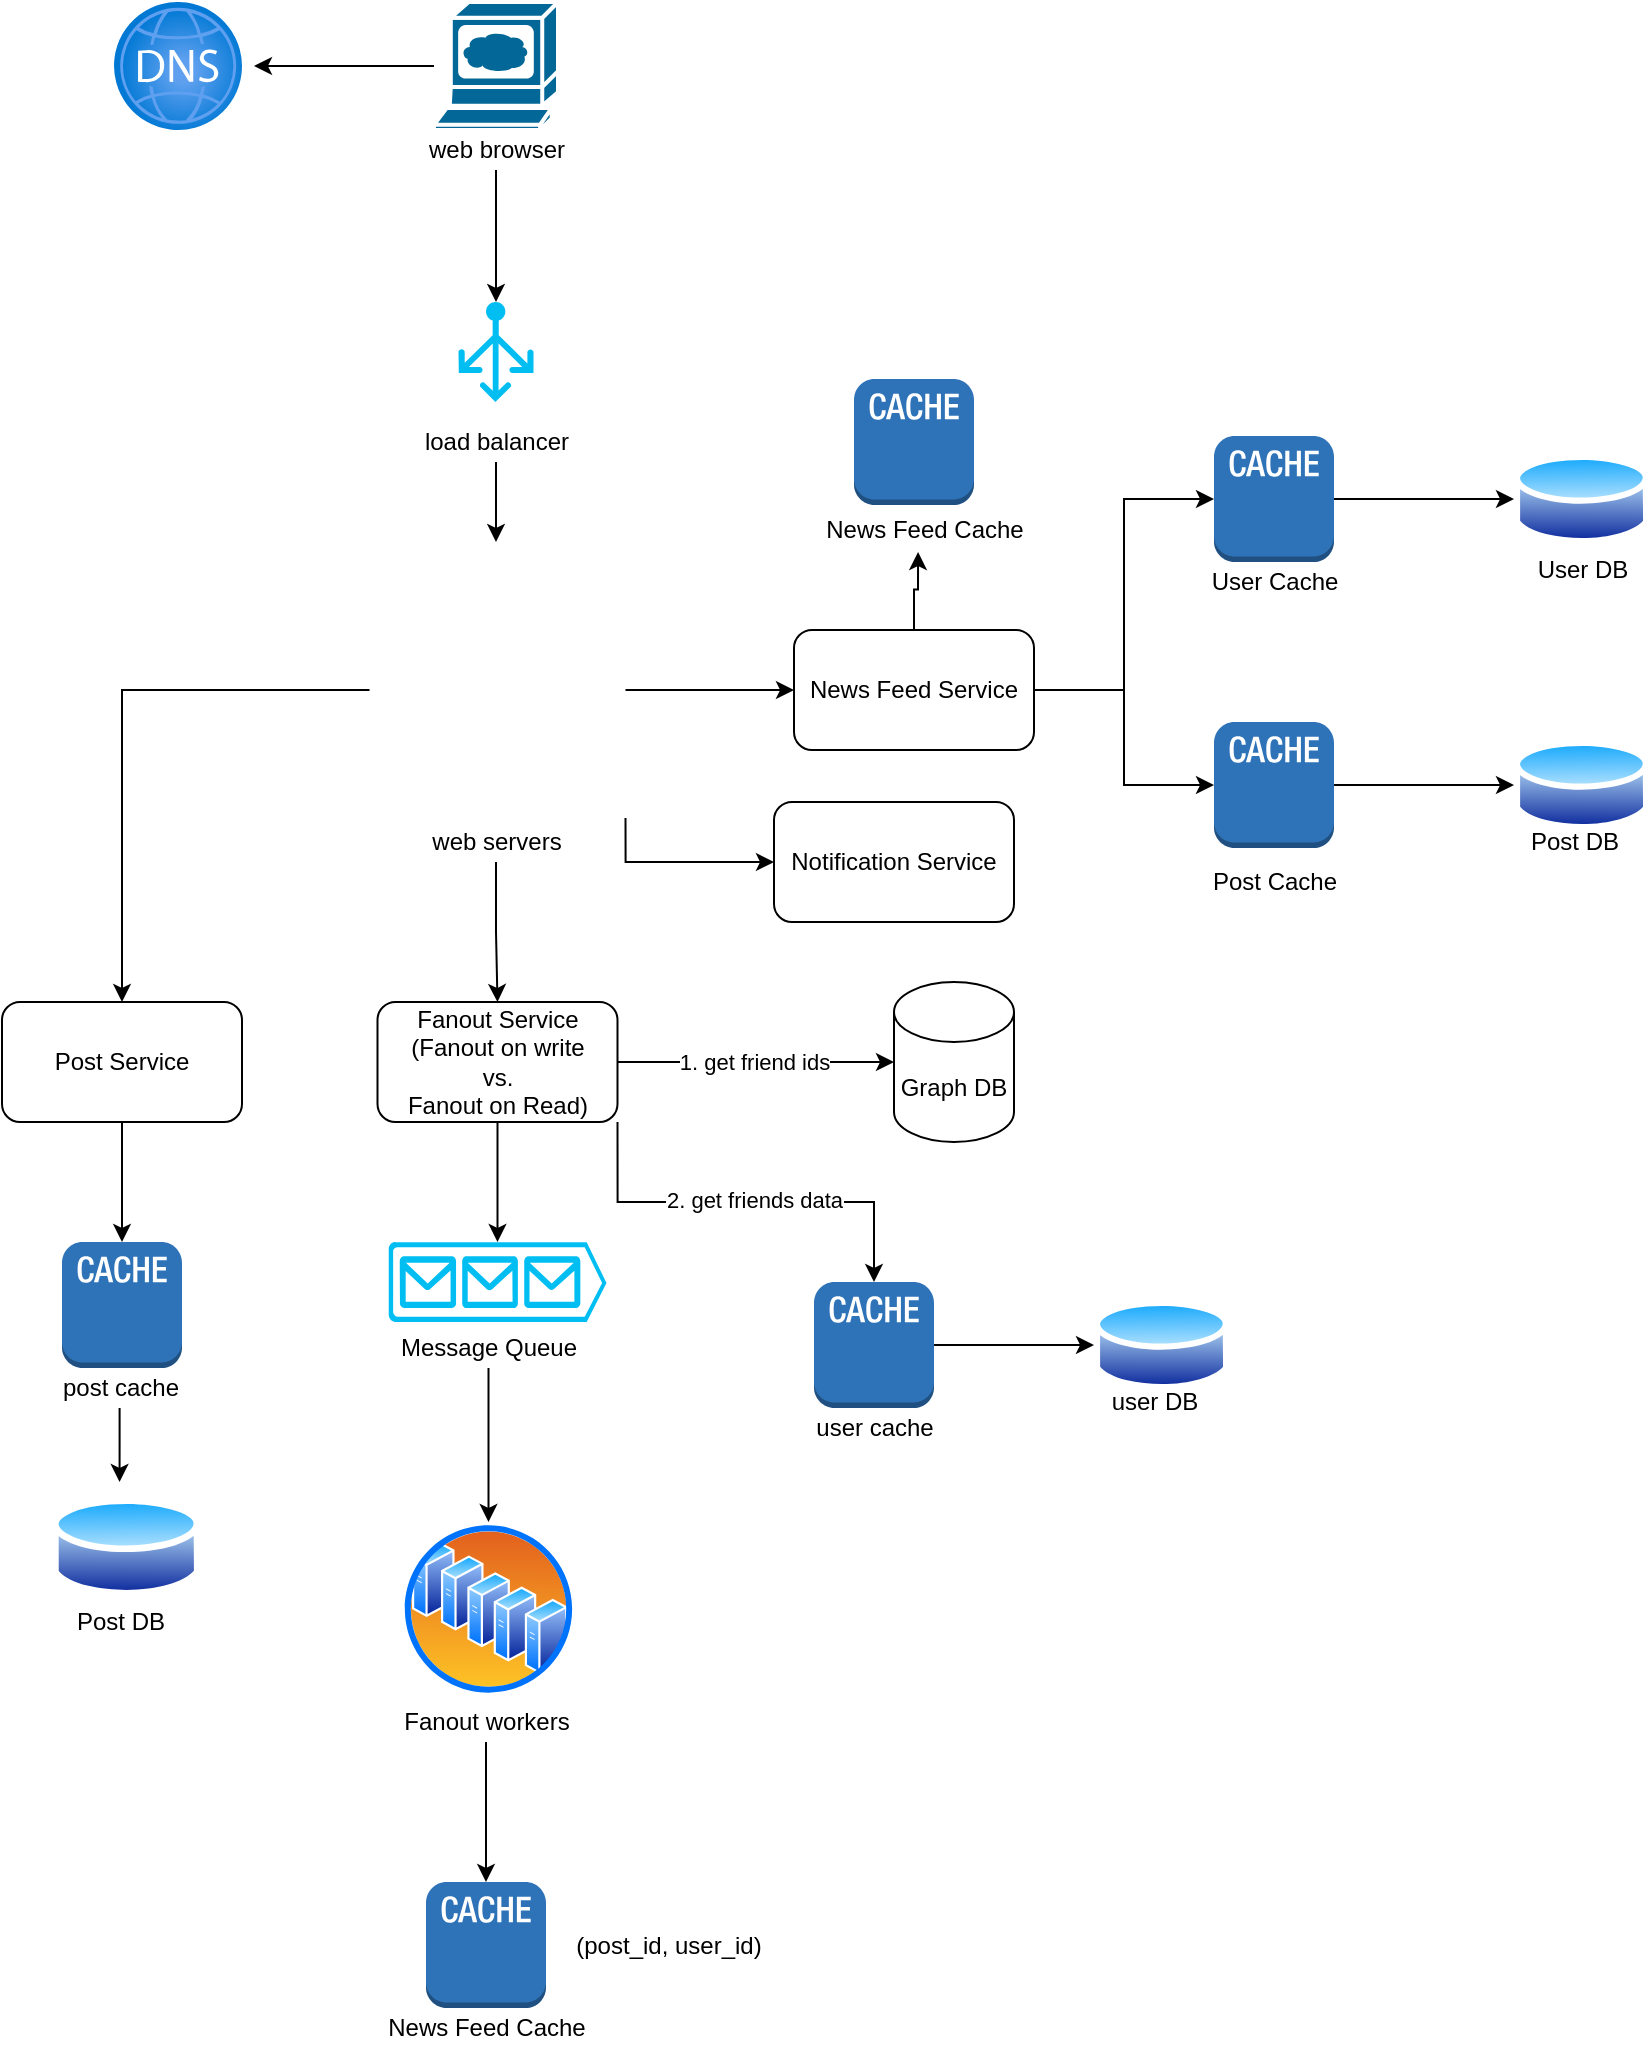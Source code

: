 <mxfile version="17.4.4" type="github">
  <diagram id="4cCKLbDu2Ntrc-mVVSZb" name="Page-1">
    <mxGraphModel dx="1226" dy="1129" grid="1" gridSize="10" guides="1" tooltips="1" connect="1" arrows="1" fold="1" page="1" pageScale="1" pageWidth="850" pageHeight="1100" math="0" shadow="0">
      <root>
        <mxCell id="0" />
        <mxCell id="1" parent="0" />
        <mxCell id="fDrAR6Ka62goLLIewrtq-10" style="edgeStyle=orthogonalEdgeStyle;rounded=0;orthogonalLoop=1;jettySize=auto;html=1;" edge="1" parent="1" source="wFmW60XCWzOWadYCHSVF-1">
          <mxGeometry relative="1" as="geometry">
            <mxPoint x="210" y="122" as="targetPoint" />
          </mxGeometry>
        </mxCell>
        <mxCell id="wFmW60XCWzOWadYCHSVF-1" value="" style="shape=mxgraph.cisco.computers_and_peripherals.web_browser;html=1;pointerEvents=1;dashed=0;fillColor=#036897;strokeColor=#ffffff;strokeWidth=2;verticalLabelPosition=bottom;verticalAlign=top;align=center;outlineConnect=0;" parent="1" vertex="1">
          <mxGeometry x="300" y="90" width="62" height="64" as="geometry" />
        </mxCell>
        <mxCell id="wFmW60XCWzOWadYCHSVF-2" value="" style="aspect=fixed;html=1;points=[];align=center;image;fontSize=12;image=img/lib/azure2/networking/DNS_Zones.svg;" parent="1" vertex="1">
          <mxGeometry x="140" y="90" width="64" height="64" as="geometry" />
        </mxCell>
        <mxCell id="wFmW60XCWzOWadYCHSVF-3" value="" style="verticalLabelPosition=bottom;html=1;verticalAlign=top;align=center;strokeColor=none;fillColor=#00BEF2;shape=mxgraph.azure.load_balancer_generic;pointerEvents=1;" parent="1" vertex="1">
          <mxGeometry x="312.25" y="240" width="37.5" height="50" as="geometry" />
        </mxCell>
        <mxCell id="fDrAR6Ka62goLLIewrtq-13" style="edgeStyle=orthogonalEdgeStyle;rounded=0;orthogonalLoop=1;jettySize=auto;html=1;entryX=0.5;entryY=0;entryDx=0;entryDy=0;" edge="1" parent="1" source="wFmW60XCWzOWadYCHSVF-4" target="wFmW60XCWzOWadYCHSVF-5">
          <mxGeometry relative="1" as="geometry" />
        </mxCell>
        <mxCell id="fDrAR6Ka62goLLIewrtq-38" style="edgeStyle=orthogonalEdgeStyle;rounded=0;orthogonalLoop=1;jettySize=auto;html=1;exitX=1;exitY=1;exitDx=0;exitDy=0;" edge="1" parent="1" source="wFmW60XCWzOWadYCHSVF-4" target="wFmW60XCWzOWadYCHSVF-7">
          <mxGeometry relative="1" as="geometry" />
        </mxCell>
        <mxCell id="fDrAR6Ka62goLLIewrtq-42" style="edgeStyle=orthogonalEdgeStyle;rounded=0;orthogonalLoop=1;jettySize=auto;html=1;" edge="1" parent="1" source="wFmW60XCWzOWadYCHSVF-4" target="fDrAR6Ka62goLLIewrtq-41">
          <mxGeometry relative="1" as="geometry" />
        </mxCell>
        <mxCell id="wFmW60XCWzOWadYCHSVF-4" value="" style="shape=image;html=1;verticalAlign=top;verticalLabelPosition=bottom;labelBackgroundColor=#ffffff;imageAspect=0;aspect=fixed;image=https://cdn2.iconfinder.com/data/icons/whcompare-isometric-web-hosting-servers/50/server-transfer-128.png" parent="1" vertex="1">
          <mxGeometry x="267.75" y="370" width="128" height="128" as="geometry" />
        </mxCell>
        <mxCell id="fDrAR6Ka62goLLIewrtq-14" style="edgeStyle=orthogonalEdgeStyle;rounded=0;orthogonalLoop=1;jettySize=auto;html=1;entryX=0.5;entryY=0;entryDx=0;entryDy=0;entryPerimeter=0;" edge="1" parent="1" source="wFmW60XCWzOWadYCHSVF-5" target="fDrAR6Ka62goLLIewrtq-1">
          <mxGeometry relative="1" as="geometry" />
        </mxCell>
        <mxCell id="wFmW60XCWzOWadYCHSVF-5" value="Post Service" style="rounded=1;whiteSpace=wrap;html=1;" parent="1" vertex="1">
          <mxGeometry x="84" y="590" width="120" height="60" as="geometry" />
        </mxCell>
        <mxCell id="fDrAR6Ka62goLLIewrtq-17" style="edgeStyle=orthogonalEdgeStyle;rounded=0;orthogonalLoop=1;jettySize=auto;html=1;entryX=0.5;entryY=0;entryDx=0;entryDy=0;entryPerimeter=0;" edge="1" parent="1" source="wFmW60XCWzOWadYCHSVF-6" target="fDrAR6Ka62goLLIewrtq-6">
          <mxGeometry relative="1" as="geometry" />
        </mxCell>
        <mxCell id="fDrAR6Ka62goLLIewrtq-20" style="edgeStyle=orthogonalEdgeStyle;rounded=0;orthogonalLoop=1;jettySize=auto;html=1;entryX=0;entryY=0.5;entryDx=0;entryDy=0;entryPerimeter=0;" edge="1" parent="1" source="wFmW60XCWzOWadYCHSVF-6" target="fDrAR6Ka62goLLIewrtq-3">
          <mxGeometry relative="1" as="geometry" />
        </mxCell>
        <mxCell id="fDrAR6Ka62goLLIewrtq-23" value="1. get friend ids" style="edgeLabel;html=1;align=center;verticalAlign=middle;resizable=0;points=[];" vertex="1" connectable="0" parent="fDrAR6Ka62goLLIewrtq-20">
          <mxGeometry x="-0.259" y="-1" relative="1" as="geometry">
            <mxPoint x="17" y="-1" as="offset" />
          </mxGeometry>
        </mxCell>
        <mxCell id="fDrAR6Ka62goLLIewrtq-25" style="edgeStyle=orthogonalEdgeStyle;rounded=0;orthogonalLoop=1;jettySize=auto;html=1;exitX=1;exitY=1;exitDx=0;exitDy=0;entryX=0.5;entryY=0;entryDx=0;entryDy=0;entryPerimeter=0;" edge="1" parent="1" source="wFmW60XCWzOWadYCHSVF-6" target="fDrAR6Ka62goLLIewrtq-4">
          <mxGeometry relative="1" as="geometry" />
        </mxCell>
        <mxCell id="fDrAR6Ka62goLLIewrtq-26" value="2. get friends data" style="edgeLabel;html=1;align=center;verticalAlign=middle;resizable=0;points=[];" vertex="1" connectable="0" parent="fDrAR6Ka62goLLIewrtq-25">
          <mxGeometry x="-0.306" y="1" relative="1" as="geometry">
            <mxPoint x="36" as="offset" />
          </mxGeometry>
        </mxCell>
        <mxCell id="wFmW60XCWzOWadYCHSVF-6" value="Fanout Service&lt;br&gt;(Fanout on write&lt;br&gt;vs.&lt;br&gt;Fanout on Read)" style="rounded=1;whiteSpace=wrap;html=1;" parent="1" vertex="1">
          <mxGeometry x="271.75" y="590" width="120" height="60" as="geometry" />
        </mxCell>
        <mxCell id="wFmW60XCWzOWadYCHSVF-7" value="Notification Service" style="rounded=1;whiteSpace=wrap;html=1;" parent="1" vertex="1">
          <mxGeometry x="470" y="490" width="120" height="60" as="geometry" />
        </mxCell>
        <mxCell id="fDrAR6Ka62goLLIewrtq-11" style="edgeStyle=orthogonalEdgeStyle;rounded=0;orthogonalLoop=1;jettySize=auto;html=1;entryX=0.5;entryY=0;entryDx=0;entryDy=0;entryPerimeter=0;" edge="1" parent="1" source="wFmW60XCWzOWadYCHSVF-8" target="wFmW60XCWzOWadYCHSVF-3">
          <mxGeometry relative="1" as="geometry" />
        </mxCell>
        <mxCell id="wFmW60XCWzOWadYCHSVF-8" value="web browser" style="text;html=1;align=center;verticalAlign=middle;resizable=0;points=[];autosize=1;strokeColor=none;fillColor=none;" parent="1" vertex="1">
          <mxGeometry x="291" y="154" width="80" height="20" as="geometry" />
        </mxCell>
        <mxCell id="fDrAR6Ka62goLLIewrtq-12" style="edgeStyle=orthogonalEdgeStyle;rounded=0;orthogonalLoop=1;jettySize=auto;html=1;" edge="1" parent="1" source="wFmW60XCWzOWadYCHSVF-9">
          <mxGeometry relative="1" as="geometry">
            <mxPoint x="331" y="360" as="targetPoint" />
          </mxGeometry>
        </mxCell>
        <mxCell id="wFmW60XCWzOWadYCHSVF-9" value="load balancer" style="text;html=1;align=center;verticalAlign=middle;resizable=0;points=[];autosize=1;strokeColor=none;fillColor=none;" parent="1" vertex="1">
          <mxGeometry x="286" y="300" width="90" height="20" as="geometry" />
        </mxCell>
        <mxCell id="fDrAR6Ka62goLLIewrtq-16" style="edgeStyle=orthogonalEdgeStyle;rounded=0;orthogonalLoop=1;jettySize=auto;html=1;entryX=0.5;entryY=0;entryDx=0;entryDy=0;" edge="1" parent="1" source="wFmW60XCWzOWadYCHSVF-10" target="wFmW60XCWzOWadYCHSVF-6">
          <mxGeometry relative="1" as="geometry" />
        </mxCell>
        <mxCell id="wFmW60XCWzOWadYCHSVF-10" value="web servers" style="text;html=1;align=center;verticalAlign=middle;resizable=0;points=[];autosize=1;strokeColor=none;fillColor=none;" parent="1" vertex="1">
          <mxGeometry x="291" y="500" width="80" height="20" as="geometry" />
        </mxCell>
        <mxCell id="fDrAR6Ka62goLLIewrtq-1" value="" style="outlineConnect=0;dashed=0;verticalLabelPosition=bottom;verticalAlign=top;align=center;html=1;shape=mxgraph.aws3.cache_node;fillColor=#2E73B8;gradientColor=none;" vertex="1" parent="1">
          <mxGeometry x="114" y="710" width="60" height="63" as="geometry" />
        </mxCell>
        <mxCell id="fDrAR6Ka62goLLIewrtq-2" value="" style="aspect=fixed;perimeter=ellipsePerimeter;html=1;align=center;shadow=0;dashed=0;spacingTop=3;image;image=img/lib/active_directory/database.svg;" vertex="1" parent="1">
          <mxGeometry x="108.99" y="835" width="74.33" height="55" as="geometry" />
        </mxCell>
        <mxCell id="fDrAR6Ka62goLLIewrtq-3" value="Graph DB" style="shape=cylinder3;whiteSpace=wrap;html=1;boundedLbl=1;backgroundOutline=1;size=15;" vertex="1" parent="1">
          <mxGeometry x="530" y="580" width="60" height="80" as="geometry" />
        </mxCell>
        <mxCell id="fDrAR6Ka62goLLIewrtq-22" style="edgeStyle=orthogonalEdgeStyle;rounded=0;orthogonalLoop=1;jettySize=auto;html=1;entryX=0;entryY=0.5;entryDx=0;entryDy=0;" edge="1" parent="1" source="fDrAR6Ka62goLLIewrtq-4" target="fDrAR6Ka62goLLIewrtq-5">
          <mxGeometry relative="1" as="geometry" />
        </mxCell>
        <mxCell id="fDrAR6Ka62goLLIewrtq-4" value="" style="outlineConnect=0;dashed=0;verticalLabelPosition=bottom;verticalAlign=top;align=center;html=1;shape=mxgraph.aws3.cache_node;fillColor=#2E73B8;gradientColor=none;" vertex="1" parent="1">
          <mxGeometry x="490" y="730" width="60" height="63" as="geometry" />
        </mxCell>
        <mxCell id="fDrAR6Ka62goLLIewrtq-5" value="" style="aspect=fixed;perimeter=ellipsePerimeter;html=1;align=center;shadow=0;dashed=0;spacingTop=3;image;image=img/lib/active_directory/database.svg;" vertex="1" parent="1">
          <mxGeometry x="630" y="736.5" width="67.57" height="50" as="geometry" />
        </mxCell>
        <mxCell id="fDrAR6Ka62goLLIewrtq-6" value="" style="verticalLabelPosition=bottom;html=1;verticalAlign=top;align=center;strokeColor=none;fillColor=#00BEF2;shape=mxgraph.azure.queue_generic;pointerEvents=1;" vertex="1" parent="1">
          <mxGeometry x="277.25" y="710" width="109" height="40" as="geometry" />
        </mxCell>
        <mxCell id="fDrAR6Ka62goLLIewrtq-8" value="" style="aspect=fixed;perimeter=ellipsePerimeter;html=1;align=center;shadow=0;dashed=0;spacingTop=3;image;image=img/lib/active_directory/server_farm.svg;" vertex="1" parent="1">
          <mxGeometry x="283.75" y="850" width="87" height="87" as="geometry" />
        </mxCell>
        <mxCell id="fDrAR6Ka62goLLIewrtq-9" value="" style="outlineConnect=0;dashed=0;verticalLabelPosition=bottom;verticalAlign=top;align=center;html=1;shape=mxgraph.aws3.cache_node;fillColor=#2E73B8;gradientColor=none;" vertex="1" parent="1">
          <mxGeometry x="296" y="1030" width="60" height="63" as="geometry" />
        </mxCell>
        <mxCell id="fDrAR6Ka62goLLIewrtq-27" value="user cache" style="text;html=1;align=center;verticalAlign=middle;resizable=0;points=[];autosize=1;strokeColor=none;fillColor=none;" vertex="1" parent="1">
          <mxGeometry x="485" y="793" width="70" height="20" as="geometry" />
        </mxCell>
        <mxCell id="fDrAR6Ka62goLLIewrtq-28" value="user DB" style="text;html=1;align=center;verticalAlign=middle;resizable=0;points=[];autosize=1;strokeColor=none;fillColor=none;" vertex="1" parent="1">
          <mxGeometry x="630" y="780" width="60" height="20" as="geometry" />
        </mxCell>
        <mxCell id="fDrAR6Ka62goLLIewrtq-32" style="edgeStyle=orthogonalEdgeStyle;rounded=0;orthogonalLoop=1;jettySize=auto;html=1;" edge="1" parent="1" source="fDrAR6Ka62goLLIewrtq-29">
          <mxGeometry relative="1" as="geometry">
            <mxPoint x="142.78" y="830" as="targetPoint" />
          </mxGeometry>
        </mxCell>
        <mxCell id="fDrAR6Ka62goLLIewrtq-29" value="post cache" style="text;html=1;align=center;verticalAlign=middle;resizable=0;points=[];autosize=1;strokeColor=none;fillColor=none;" vertex="1" parent="1">
          <mxGeometry x="107.78" y="773" width="70" height="20" as="geometry" />
        </mxCell>
        <mxCell id="fDrAR6Ka62goLLIewrtq-33" value="Post DB" style="text;html=1;align=center;verticalAlign=middle;resizable=0;points=[];autosize=1;strokeColor=none;fillColor=none;" vertex="1" parent="1">
          <mxGeometry x="112.78" y="890" width="60" height="20" as="geometry" />
        </mxCell>
        <mxCell id="fDrAR6Ka62goLLIewrtq-36" style="edgeStyle=orthogonalEdgeStyle;rounded=0;orthogonalLoop=1;jettySize=auto;html=1;entryX=0.5;entryY=0;entryDx=0;entryDy=0;" edge="1" parent="1" source="fDrAR6Ka62goLLIewrtq-34" target="fDrAR6Ka62goLLIewrtq-8">
          <mxGeometry relative="1" as="geometry" />
        </mxCell>
        <mxCell id="fDrAR6Ka62goLLIewrtq-34" value="Message Queue" style="text;html=1;align=center;verticalAlign=middle;resizable=0;points=[];autosize=1;strokeColor=none;fillColor=none;" vertex="1" parent="1">
          <mxGeometry x="277.25" y="753" width="100" height="20" as="geometry" />
        </mxCell>
        <mxCell id="fDrAR6Ka62goLLIewrtq-37" style="edgeStyle=orthogonalEdgeStyle;rounded=0;orthogonalLoop=1;jettySize=auto;html=1;" edge="1" parent="1" source="fDrAR6Ka62goLLIewrtq-35" target="fDrAR6Ka62goLLIewrtq-9">
          <mxGeometry relative="1" as="geometry" />
        </mxCell>
        <mxCell id="fDrAR6Ka62goLLIewrtq-35" value="Fanout workers" style="text;html=1;align=center;verticalAlign=middle;resizable=0;points=[];autosize=1;strokeColor=none;fillColor=none;" vertex="1" parent="1">
          <mxGeometry x="276" y="940" width="100" height="20" as="geometry" />
        </mxCell>
        <mxCell id="fDrAR6Ka62goLLIewrtq-39" value="News Feed Cache" style="text;html=1;align=center;verticalAlign=middle;resizable=0;points=[];autosize=1;strokeColor=none;fillColor=none;" vertex="1" parent="1">
          <mxGeometry x="271" y="1093" width="110" height="20" as="geometry" />
        </mxCell>
        <mxCell id="fDrAR6Ka62goLLIewrtq-40" value="(post_id, user_id)" style="text;html=1;align=center;verticalAlign=middle;resizable=0;points=[];autosize=1;strokeColor=none;fillColor=none;" vertex="1" parent="1">
          <mxGeometry x="362" y="1051.5" width="110" height="20" as="geometry" />
        </mxCell>
        <mxCell id="fDrAR6Ka62goLLIewrtq-47" style="edgeStyle=orthogonalEdgeStyle;rounded=0;orthogonalLoop=1;jettySize=auto;html=1;entryX=0;entryY=0.5;entryDx=0;entryDy=0;entryPerimeter=0;" edge="1" parent="1" source="fDrAR6Ka62goLLIewrtq-41" target="fDrAR6Ka62goLLIewrtq-43">
          <mxGeometry relative="1" as="geometry" />
        </mxCell>
        <mxCell id="fDrAR6Ka62goLLIewrtq-53" style="edgeStyle=orthogonalEdgeStyle;rounded=0;orthogonalLoop=1;jettySize=auto;html=1;" edge="1" parent="1" source="fDrAR6Ka62goLLIewrtq-41" target="fDrAR6Ka62goLLIewrtq-45">
          <mxGeometry relative="1" as="geometry" />
        </mxCell>
        <mxCell id="fDrAR6Ka62goLLIewrtq-58" style="edgeStyle=orthogonalEdgeStyle;rounded=0;orthogonalLoop=1;jettySize=auto;html=1;entryX=0.473;entryY=1.075;entryDx=0;entryDy=0;entryPerimeter=0;" edge="1" parent="1" source="fDrAR6Ka62goLLIewrtq-41" target="fDrAR6Ka62goLLIewrtq-57">
          <mxGeometry relative="1" as="geometry" />
        </mxCell>
        <mxCell id="fDrAR6Ka62goLLIewrtq-41" value="News Feed Service" style="rounded=1;whiteSpace=wrap;html=1;" vertex="1" parent="1">
          <mxGeometry x="480" y="404" width="120" height="60" as="geometry" />
        </mxCell>
        <mxCell id="fDrAR6Ka62goLLIewrtq-52" style="edgeStyle=orthogonalEdgeStyle;rounded=0;orthogonalLoop=1;jettySize=auto;html=1;entryX=0;entryY=0.5;entryDx=0;entryDy=0;" edge="1" parent="1" source="fDrAR6Ka62goLLIewrtq-43" target="fDrAR6Ka62goLLIewrtq-44">
          <mxGeometry relative="1" as="geometry" />
        </mxCell>
        <mxCell id="fDrAR6Ka62goLLIewrtq-43" value="" style="outlineConnect=0;dashed=0;verticalLabelPosition=bottom;verticalAlign=top;align=center;html=1;shape=mxgraph.aws3.cache_node;fillColor=#2E73B8;gradientColor=none;" vertex="1" parent="1">
          <mxGeometry x="690" y="307" width="60" height="63" as="geometry" />
        </mxCell>
        <mxCell id="fDrAR6Ka62goLLIewrtq-44" value="" style="aspect=fixed;perimeter=ellipsePerimeter;html=1;align=center;shadow=0;dashed=0;spacingTop=3;image;image=img/lib/active_directory/database.svg;" vertex="1" parent="1">
          <mxGeometry x="840" y="313.5" width="67.57" height="50" as="geometry" />
        </mxCell>
        <mxCell id="fDrAR6Ka62goLLIewrtq-54" style="edgeStyle=orthogonalEdgeStyle;rounded=0;orthogonalLoop=1;jettySize=auto;html=1;entryX=0;entryY=0.5;entryDx=0;entryDy=0;" edge="1" parent="1" source="fDrAR6Ka62goLLIewrtq-45" target="fDrAR6Ka62goLLIewrtq-46">
          <mxGeometry relative="1" as="geometry" />
        </mxCell>
        <mxCell id="fDrAR6Ka62goLLIewrtq-45" value="" style="outlineConnect=0;dashed=0;verticalLabelPosition=bottom;verticalAlign=top;align=center;html=1;shape=mxgraph.aws3.cache_node;fillColor=#2E73B8;gradientColor=none;" vertex="1" parent="1">
          <mxGeometry x="690" y="450" width="60" height="63" as="geometry" />
        </mxCell>
        <mxCell id="fDrAR6Ka62goLLIewrtq-46" value="" style="aspect=fixed;perimeter=ellipsePerimeter;html=1;align=center;shadow=0;dashed=0;spacingTop=3;image;image=img/lib/active_directory/database.svg;" vertex="1" parent="1">
          <mxGeometry x="840" y="456.5" width="67.57" height="50" as="geometry" />
        </mxCell>
        <mxCell id="fDrAR6Ka62goLLIewrtq-48" value="User Cache" style="text;html=1;align=center;verticalAlign=middle;resizable=0;points=[];autosize=1;strokeColor=none;fillColor=none;" vertex="1" parent="1">
          <mxGeometry x="680" y="370" width="80" height="20" as="geometry" />
        </mxCell>
        <mxCell id="fDrAR6Ka62goLLIewrtq-49" value="User DB" style="text;html=1;align=center;verticalAlign=middle;resizable=0;points=[];autosize=1;strokeColor=none;fillColor=none;" vertex="1" parent="1">
          <mxGeometry x="843.78" y="363.5" width="60" height="20" as="geometry" />
        </mxCell>
        <mxCell id="fDrAR6Ka62goLLIewrtq-50" value="Post Cache" style="text;html=1;align=center;verticalAlign=middle;resizable=0;points=[];autosize=1;strokeColor=none;fillColor=none;" vertex="1" parent="1">
          <mxGeometry x="680" y="520" width="80" height="20" as="geometry" />
        </mxCell>
        <mxCell id="fDrAR6Ka62goLLIewrtq-51" value="Post DB" style="text;html=1;align=center;verticalAlign=middle;resizable=0;points=[];autosize=1;strokeColor=none;fillColor=none;" vertex="1" parent="1">
          <mxGeometry x="840" y="500" width="60" height="20" as="geometry" />
        </mxCell>
        <mxCell id="fDrAR6Ka62goLLIewrtq-55" value="" style="outlineConnect=0;dashed=0;verticalLabelPosition=bottom;verticalAlign=top;align=center;html=1;shape=mxgraph.aws3.cache_node;fillColor=#2E73B8;gradientColor=none;" vertex="1" parent="1">
          <mxGeometry x="510" y="278.5" width="60" height="63" as="geometry" />
        </mxCell>
        <mxCell id="fDrAR6Ka62goLLIewrtq-57" value="News Feed Cache" style="text;html=1;align=center;verticalAlign=middle;resizable=0;points=[];autosize=1;strokeColor=none;fillColor=none;" vertex="1" parent="1">
          <mxGeometry x="490" y="343.5" width="110" height="20" as="geometry" />
        </mxCell>
      </root>
    </mxGraphModel>
  </diagram>
</mxfile>

